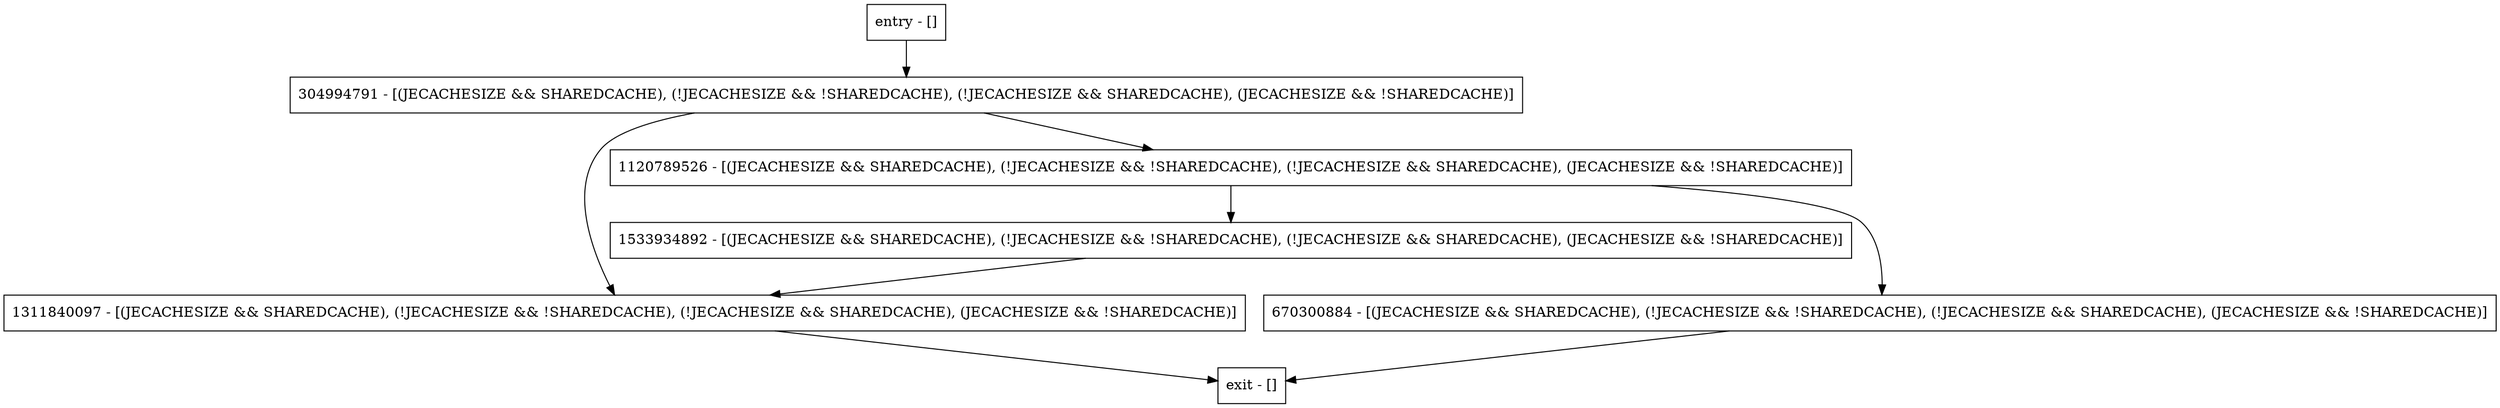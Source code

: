 digraph addToSharedCacheEnvs {
node [shape=record];
entry [label="entry - []"];
exit [label="exit - []"];
1311840097 [label="1311840097 - [(JECACHESIZE && SHAREDCACHE), (!JECACHESIZE && !SHAREDCACHE), (!JECACHESIZE && SHAREDCACHE), (JECACHESIZE && !SHAREDCACHE)]"];
1533934892 [label="1533934892 - [(JECACHESIZE && SHAREDCACHE), (!JECACHESIZE && !SHAREDCACHE), (!JECACHESIZE && SHAREDCACHE), (JECACHESIZE && !SHAREDCACHE)]"];
1120789526 [label="1120789526 - [(JECACHESIZE && SHAREDCACHE), (!JECACHESIZE && !SHAREDCACHE), (!JECACHESIZE && SHAREDCACHE), (JECACHESIZE && !SHAREDCACHE)]"];
304994791 [label="304994791 - [(JECACHESIZE && SHAREDCACHE), (!JECACHESIZE && !SHAREDCACHE), (!JECACHESIZE && SHAREDCACHE), (JECACHESIZE && !SHAREDCACHE)]"];
670300884 [label="670300884 - [(JECACHESIZE && SHAREDCACHE), (!JECACHESIZE && !SHAREDCACHE), (!JECACHESIZE && SHAREDCACHE), (JECACHESIZE && !SHAREDCACHE)]"];
entry;
exit;
entry -> 304994791;
1311840097 -> exit;
1533934892 -> 1311840097;
1120789526 -> 1533934892;
1120789526 -> 670300884;
304994791 -> 1311840097;
304994791 -> 1120789526;
670300884 -> exit;
}
